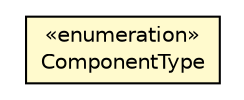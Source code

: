 #!/usr/local/bin/dot
#
# Class diagram 
# Generated by UMLGraph version R5_6-24-gf6e263 (http://www.umlgraph.org/)
#

digraph G {
	edge [fontname="Helvetica",fontsize=10,labelfontname="Helvetica",labelfontsize=10];
	node [fontname="Helvetica",fontsize=10,shape=plaintext];
	nodesep=0.25;
	ranksep=0.5;
	// com.orientechnologies.orient.core.storage.impl.local.statistic.OSessionStoragePerformanceStatistic.ComponentType
	c6723455 [label=<<table title="com.orientechnologies.orient.core.storage.impl.local.statistic.OSessionStoragePerformanceStatistic.ComponentType" border="0" cellborder="1" cellspacing="0" cellpadding="2" port="p" bgcolor="lemonChiffon" href="./OSessionStoragePerformanceStatistic.ComponentType.html">
		<tr><td><table border="0" cellspacing="0" cellpadding="1">
<tr><td align="center" balign="center"> &#171;enumeration&#187; </td></tr>
<tr><td align="center" balign="center"> ComponentType </td></tr>
		</table></td></tr>
		</table>>, URL="./OSessionStoragePerformanceStatistic.ComponentType.html", fontname="Helvetica", fontcolor="black", fontsize=10.0];
}

